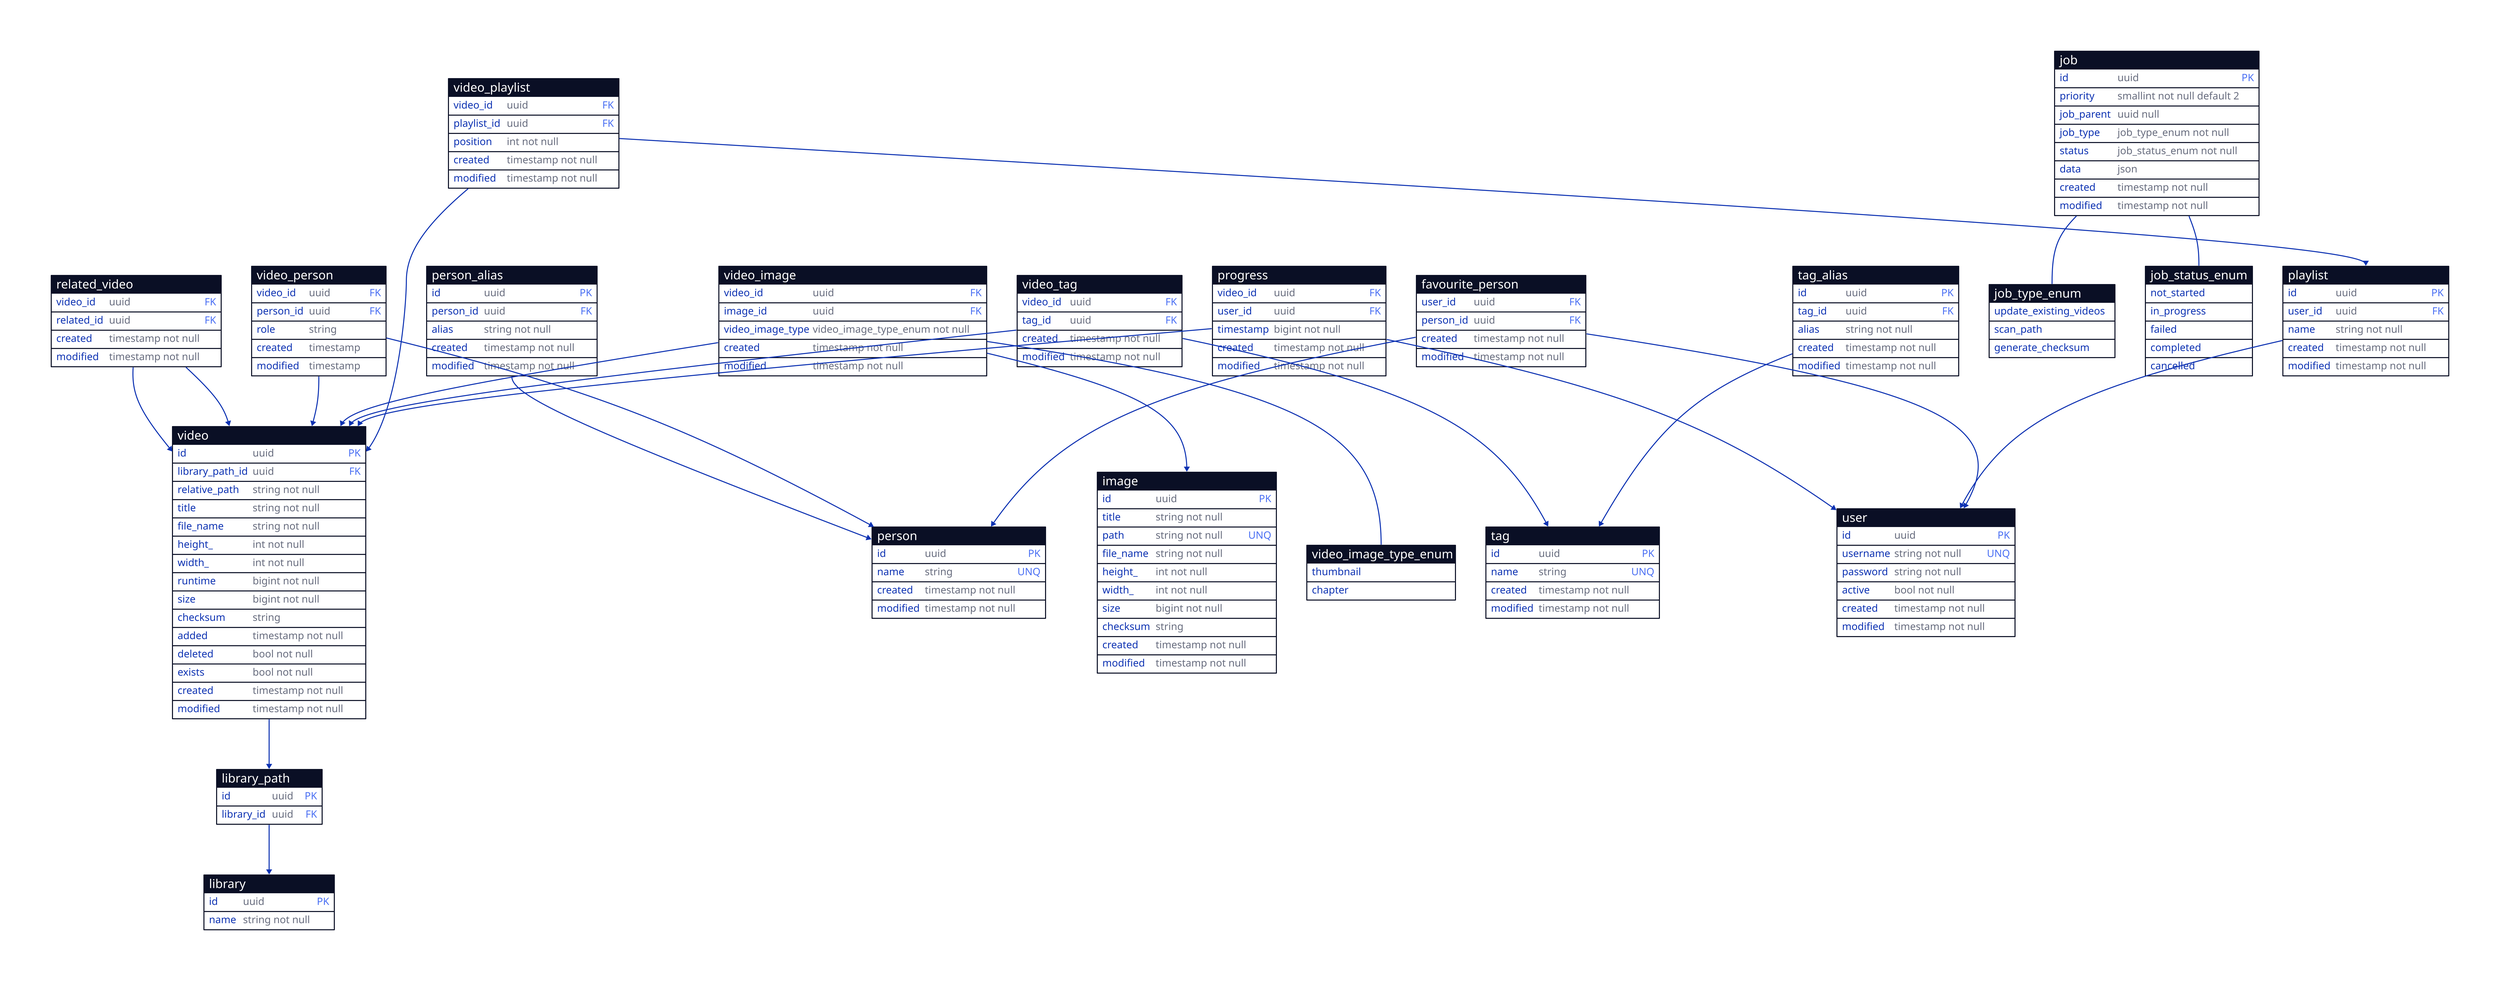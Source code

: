 library: {
  shape: sql_table

  id: uuid {constraint: primary_key}
  name: string not null
}

library_path: {
  shape: sql_table

  id: uuid {constraint: primary_key}
  library_id: uuid {constraint: foreign_key}
}
library_path.library_id -> library.id

video: {
  shape: sql_table

  id: uuid {constraint: primary_key}
  library_path_id: uuid {constraint: foreign_key}
  relative_path: string not null
  title: string not null
  file_name: string not null
  height_: int not null
  width_: int not null
  runtime: bigint not null
  size: bigint not null
  checksum: string
  added: timestamp not null
  deleted: bool not null
  exists: bool not null
  created: timestamp not null
  modified: timestamp not null
}
video.library_path_id -> library_path.id

related_video {
  shape: sql_table

  video_id: uuid {constraint: foreign_key}
  related_id: uuid {constraint: foreign_key}
  created: timestamp not null
  modified: timestamp not null
}
related_video.video_id -> video.id
related_video.related_id -> video.id

person: {
  shape: sql_table

  id: uuid {constraint: primary_key}
  name: string {constraint: unique}
  created: timestamp not null
  modified: timestamp not null
}

person_alias {
  shape: sql_table

  id: uuid {constraint: primary_key}
  person_id: uuid {constraint: foreign_key}
  alias: string not null
  created: timestamp not null
  modified: timestamp not null
}
person_alias.person_id -> person.id

video_person {
  shape: sql_table

  video_id: uuid {constraint: foreign_key}
  person_id: uuid {constraint: foreign_key}
  role: string
  created: timestamp
  modified: timestamp
}
video_person.video_id -> video.id
video_person.person_id -> person.id

image {
  shape: sql_table

  id: uuid {constraint: primary_key}
  title: string not null
  path: string not null {constraint: unique}
  file_name: string not null
  height_: int not null
  width_: int not null
  size: bigint not null
  checksum: string
  created: timestamp not null
  modified: timestamp not null
}

video_image_type_enum {
  shape: sql_table
  thumbnail
  chapter
}

video_image {
  shape: sql_table

  video_id: uuid {constraint: foreign_key}
  image_id: uuid {constraint: foreign_key}
  video_image_type: video_image_type_enum not null
  created: timestamp not null
  modified: timestamp not null
}
video_image -- video_image_type_enum
video_image.video_id -> video.id
video_image.image_id -> image.id

tag {
  shape: sql_table

  id: uuid {constraint: primary_key}
  name: string {constraint: unique}
  created: timestamp not null
  modified: timestamp not null
}

video_tag {
  shape: sql_table

  video_id: uuid {constraint: foreign_key}
  tag_id: uuid {constraint: foreign_key}
  created: timestamp not null
  modified: timestamp not null
}
video_tag.video_id -> video.id
video_tag.tag_id -> tag.id

tag_alias {
  shape: sql_table
  
  id: uuid {constraint: primary_key}
  tag_id: uuid {constraint: foreign_key}
  alias: string not null
  created: timestamp not null
  modified: timestamp not null
}
tag_alias.tag_id -> tag.id

user: {
  shape: sql_table

  id: uuid {constraint: primary_key}
  username: string not null {constraint: unique}
  password: string not null
  active: bool not null
  created: timestamp not null
  modified: timestamp not null
}

progress {
  shape: sql_table

  video_id: uuid {constraint: foreign_key}
  user_id: uuid {constraint: foreign_key}
  timestamp: bigint not null
  created: timestamp not null
  modified: timestamp not null
}
progress.video_id -> video.id
progress.user_id -> user.id

playlist {
  shape: sql_table

  id: uuid {constraint: primary_key}
  user_id: uuid {constraint: foreign_key}
  name: string not null
  created: timestamp not null
  modified: timestamp not null
}
playlist.user_id -> user.id

video_playlist {
  shape: sql_table

  video_id: uuid {constraint: foreign_key}
  playlist_id: uuid {constraint: foreign_key}
  position: int not null
  created: timestamp not null
  modified: timestamp not null
}
video_playlist.video_id -> video.id
video_playlist.playlist_id -> playlist.id

favourite_person {
  shape: sql_table

  user_id: uuid {constraint: foreign_key}
  person_id: uuid {constraint: foreign_key}
  created: timestamp not null
  modified: timestamp not null
}
favourite_person.user_id -> user.id
favourite_person.person_id -> person.id

job_type_enum: {
  shape: sql_table
  update_existing_videos
  scan_path
  generate_checksum
}

job_status_enum: {
  shape: sql_table
  not_started
  in_progress
  failed
  completed
  cancelled
}

job: {
  shape: sql_table

  id: uuid {constraint: primary_key}
  priority: smallint not null default 2
  job_parent: uuid null
  job_type: job_type_enum not null
  status: job_status_enum not null
  data: json
  created: timestamp not null
  modified: timestamp not null
}
job -- job_type_enum
job -- job_status_enum
